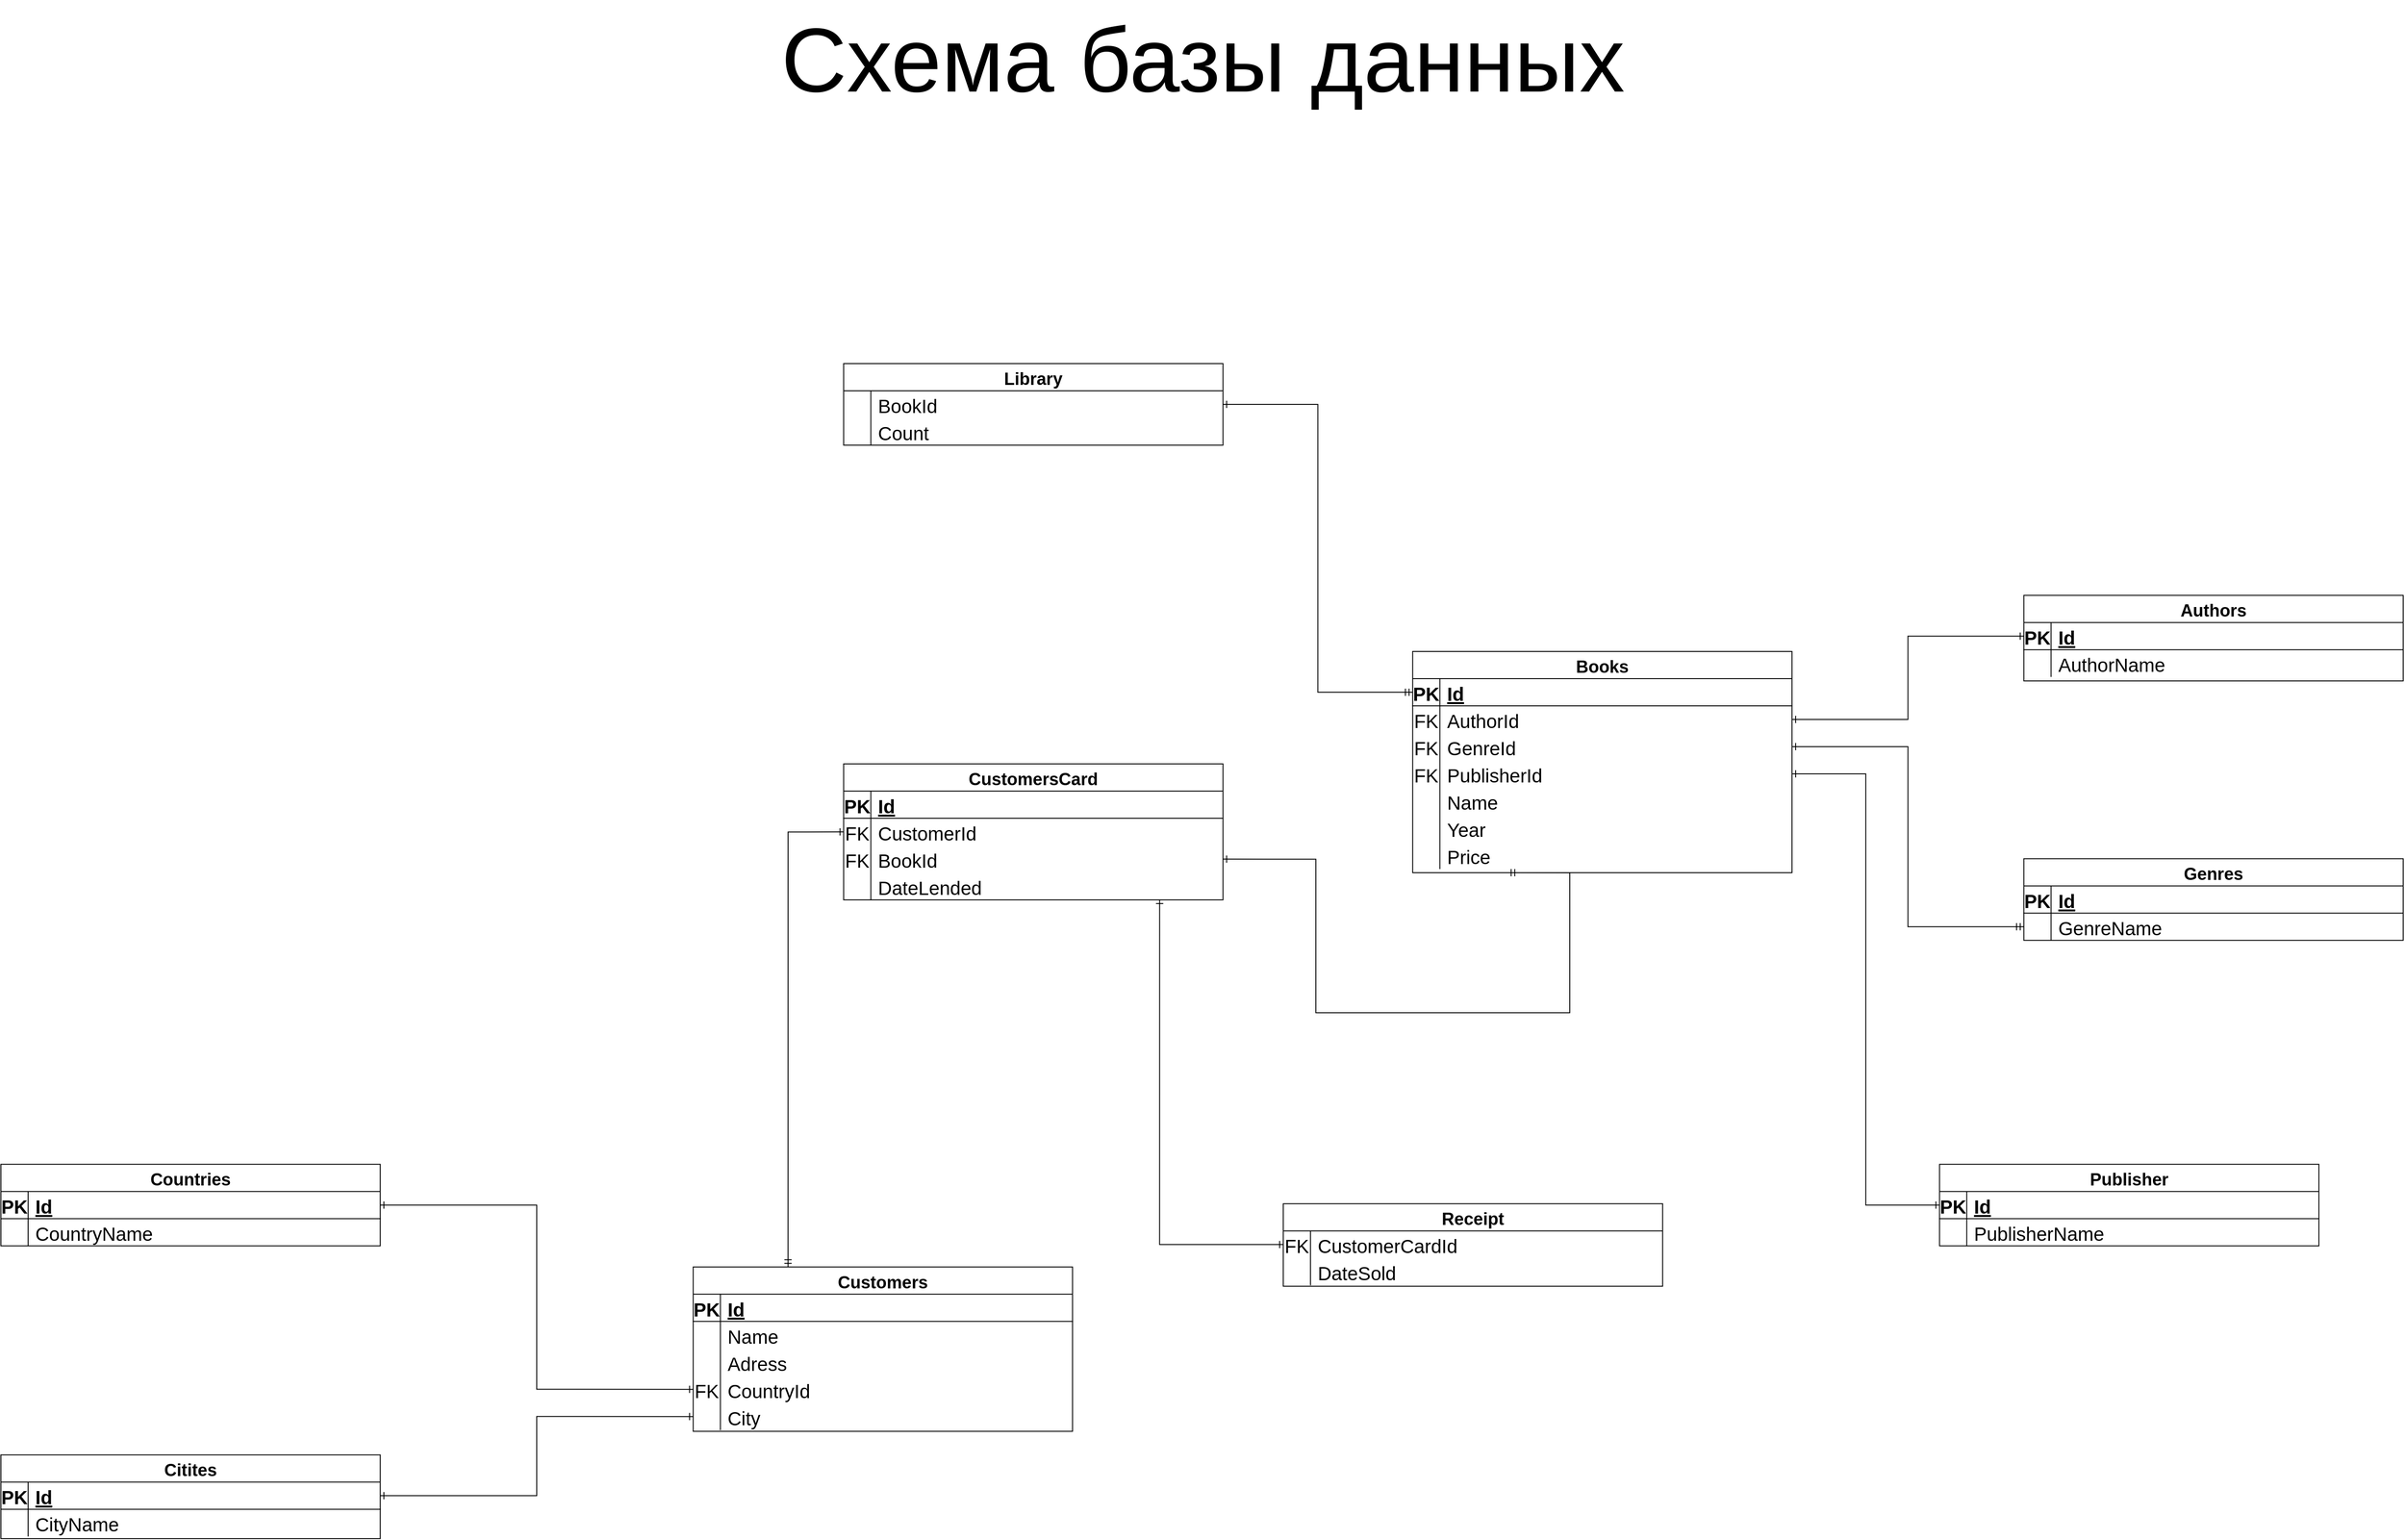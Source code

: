 <mxfile version="20.2.3" type="device"><diagram id="R2lEEEUBdFMjLlhIrx00" name="Page-1"><mxGraphModel dx="4208" dy="2664" grid="1" gridSize="10" guides="1" tooltips="1" connect="1" arrows="1" fold="1" page="1" pageScale="1" pageWidth="3300" pageHeight="2339" math="0" shadow="0" extFonts="Permanent Marker^https://fonts.googleapis.com/css?family=Permanent+Marker"><root><mxCell id="0"/><mxCell id="1" parent="0"/><mxCell id="C-vyLk0tnHw3VtMMgP7b-23" value="Customers" style="shape=table;startSize=30;container=1;collapsible=1;childLayout=tableLayout;fixedRows=1;rowLines=0;fontStyle=1;align=center;resizeLast=1;fontSize=19;" parent="1" vertex="1"><mxGeometry x="1088.38" y="1517.34" width="418.31" height="181.27" as="geometry"/></mxCell><mxCell id="C-vyLk0tnHw3VtMMgP7b-24" value="" style="shape=partialRectangle;collapsible=0;dropTarget=0;pointerEvents=0;fillColor=none;points=[[0,0.5],[1,0.5]];portConstraint=eastwest;top=0;left=0;right=0;bottom=1;" parent="C-vyLk0tnHw3VtMMgP7b-23" vertex="1"><mxGeometry y="30" width="418.31" height="30" as="geometry"/></mxCell><mxCell id="C-vyLk0tnHw3VtMMgP7b-25" value="PK" style="shape=partialRectangle;overflow=hidden;connectable=0;fillColor=none;top=0;left=0;bottom=0;right=0;fontStyle=1;fontSize=21;" parent="C-vyLk0tnHw3VtMMgP7b-24" vertex="1"><mxGeometry width="30" height="30" as="geometry"><mxRectangle width="30" height="30" as="alternateBounds"/></mxGeometry></mxCell><mxCell id="C-vyLk0tnHw3VtMMgP7b-26" value="Id" style="shape=partialRectangle;overflow=hidden;connectable=0;fillColor=none;top=0;left=0;bottom=0;right=0;align=left;spacingLeft=6;fontStyle=5;fontSize=21;" parent="C-vyLk0tnHw3VtMMgP7b-24" vertex="1"><mxGeometry x="30" width="388.31" height="30" as="geometry"><mxRectangle width="388.31" height="30" as="alternateBounds"/></mxGeometry></mxCell><mxCell id="C-vyLk0tnHw3VtMMgP7b-27" value="" style="shape=partialRectangle;collapsible=0;dropTarget=0;pointerEvents=0;fillColor=none;points=[[0,0.5],[1,0.5]];portConstraint=eastwest;top=0;left=0;right=0;bottom=0;" parent="C-vyLk0tnHw3VtMMgP7b-23" vertex="1"><mxGeometry y="60" width="418.31" height="30" as="geometry"/></mxCell><mxCell id="C-vyLk0tnHw3VtMMgP7b-28" value="" style="shape=partialRectangle;overflow=hidden;connectable=0;fillColor=none;top=0;left=0;bottom=0;right=0;fontSize=21;" parent="C-vyLk0tnHw3VtMMgP7b-27" vertex="1"><mxGeometry width="30" height="30" as="geometry"><mxRectangle width="30" height="30" as="alternateBounds"/></mxGeometry></mxCell><mxCell id="C-vyLk0tnHw3VtMMgP7b-29" value="Name" style="shape=partialRectangle;overflow=hidden;connectable=0;fillColor=none;top=0;left=0;bottom=0;right=0;align=left;spacingLeft=6;fontSize=21;" parent="C-vyLk0tnHw3VtMMgP7b-27" vertex="1"><mxGeometry x="30" width="388.31" height="30" as="geometry"><mxRectangle width="388.31" height="30" as="alternateBounds"/></mxGeometry></mxCell><mxCell id="WGLbZqmOazGr8RzQepzp-1" value="" style="shape=partialRectangle;collapsible=0;dropTarget=0;pointerEvents=0;fillColor=none;points=[[0,0.5],[1,0.5]];portConstraint=eastwest;top=0;left=0;right=0;bottom=0;" parent="C-vyLk0tnHw3VtMMgP7b-23" vertex="1"><mxGeometry y="90" width="418.31" height="30" as="geometry"/></mxCell><mxCell id="WGLbZqmOazGr8RzQepzp-2" value="" style="shape=partialRectangle;overflow=hidden;connectable=0;fillColor=none;top=0;left=0;bottom=0;right=0;fontSize=21;" parent="WGLbZqmOazGr8RzQepzp-1" vertex="1"><mxGeometry width="30" height="30" as="geometry"><mxRectangle width="30" height="30" as="alternateBounds"/></mxGeometry></mxCell><mxCell id="WGLbZqmOazGr8RzQepzp-3" value="Adress" style="shape=partialRectangle;overflow=hidden;connectable=0;fillColor=none;top=0;left=0;bottom=0;right=0;align=left;spacingLeft=6;fontSize=21;" parent="WGLbZqmOazGr8RzQepzp-1" vertex="1"><mxGeometry x="30" width="388.31" height="30" as="geometry"><mxRectangle width="388.31" height="30" as="alternateBounds"/></mxGeometry></mxCell><mxCell id="WGLbZqmOazGr8RzQepzp-4" value="" style="shape=partialRectangle;collapsible=0;dropTarget=0;pointerEvents=0;fillColor=none;points=[[0,0.5],[1,0.5]];portConstraint=eastwest;top=0;left=0;right=0;bottom=0;" parent="C-vyLk0tnHw3VtMMgP7b-23" vertex="1"><mxGeometry y="120" width="418.31" height="30" as="geometry"/></mxCell><mxCell id="WGLbZqmOazGr8RzQepzp-5" value="FK" style="shape=partialRectangle;overflow=hidden;connectable=0;fillColor=none;top=0;left=0;bottom=0;right=0;fontSize=21;" parent="WGLbZqmOazGr8RzQepzp-4" vertex="1"><mxGeometry width="30" height="30" as="geometry"><mxRectangle width="30" height="30" as="alternateBounds"/></mxGeometry></mxCell><mxCell id="WGLbZqmOazGr8RzQepzp-6" value="CountryId" style="shape=partialRectangle;overflow=hidden;connectable=0;fillColor=none;top=0;left=0;bottom=0;right=0;align=left;spacingLeft=6;fontSize=21;" parent="WGLbZqmOazGr8RzQepzp-4" vertex="1"><mxGeometry x="30" width="388.31" height="30" as="geometry"><mxRectangle width="388.31" height="30" as="alternateBounds"/></mxGeometry></mxCell><mxCell id="WGLbZqmOazGr8RzQepzp-33" value="" style="shape=partialRectangle;collapsible=0;dropTarget=0;pointerEvents=0;fillColor=none;points=[[0,0.5],[1,0.5]];portConstraint=eastwest;top=0;left=0;right=0;bottom=0;" parent="C-vyLk0tnHw3VtMMgP7b-23" vertex="1"><mxGeometry y="150" width="418.31" height="30" as="geometry"/></mxCell><mxCell id="WGLbZqmOazGr8RzQepzp-34" value="" style="shape=partialRectangle;overflow=hidden;connectable=0;fillColor=none;top=0;left=0;bottom=0;right=0;fontSize=21;" parent="WGLbZqmOazGr8RzQepzp-33" vertex="1"><mxGeometry width="30" height="30" as="geometry"><mxRectangle width="30" height="30" as="alternateBounds"/></mxGeometry></mxCell><mxCell id="WGLbZqmOazGr8RzQepzp-35" value="City" style="shape=partialRectangle;overflow=hidden;connectable=0;fillColor=none;top=0;left=0;bottom=0;right=0;align=left;spacingLeft=6;fontSize=21;" parent="WGLbZqmOazGr8RzQepzp-33" vertex="1"><mxGeometry x="30" width="388.31" height="30" as="geometry"><mxRectangle width="388.31" height="30" as="alternateBounds"/></mxGeometry></mxCell><mxCell id="WGLbZqmOazGr8RzQepzp-7" value="Countries" style="shape=table;startSize=30;container=1;collapsible=1;childLayout=tableLayout;fixedRows=1;rowLines=0;fontStyle=1;align=center;resizeLast=1;fontSize=19;" parent="1" vertex="1"><mxGeometry x="325" y="1404.1" width="418.31" height="90" as="geometry"/></mxCell><mxCell id="WGLbZqmOazGr8RzQepzp-8" value="" style="shape=partialRectangle;collapsible=0;dropTarget=0;pointerEvents=0;fillColor=none;points=[[0,0.5],[1,0.5]];portConstraint=eastwest;top=0;left=0;right=0;bottom=1;" parent="WGLbZqmOazGr8RzQepzp-7" vertex="1"><mxGeometry y="30" width="418.31" height="30" as="geometry"/></mxCell><mxCell id="WGLbZqmOazGr8RzQepzp-9" value="PK" style="shape=partialRectangle;overflow=hidden;connectable=0;fillColor=none;top=0;left=0;bottom=0;right=0;fontStyle=1;fontSize=21;" parent="WGLbZqmOazGr8RzQepzp-8" vertex="1"><mxGeometry width="30" height="30" as="geometry"><mxRectangle width="30" height="30" as="alternateBounds"/></mxGeometry></mxCell><mxCell id="WGLbZqmOazGr8RzQepzp-10" value="Id" style="shape=partialRectangle;overflow=hidden;connectable=0;fillColor=none;top=0;left=0;bottom=0;right=0;align=left;spacingLeft=6;fontStyle=5;fontSize=21;" parent="WGLbZqmOazGr8RzQepzp-8" vertex="1"><mxGeometry x="30" width="388.31" height="30" as="geometry"><mxRectangle width="388.31" height="30" as="alternateBounds"/></mxGeometry></mxCell><mxCell id="WGLbZqmOazGr8RzQepzp-11" value="" style="shape=partialRectangle;collapsible=0;dropTarget=0;pointerEvents=0;fillColor=none;points=[[0,0.5],[1,0.5]];portConstraint=eastwest;top=0;left=0;right=0;bottom=0;" parent="WGLbZqmOazGr8RzQepzp-7" vertex="1"><mxGeometry y="60" width="418.31" height="30" as="geometry"/></mxCell><mxCell id="WGLbZqmOazGr8RzQepzp-12" value="" style="shape=partialRectangle;overflow=hidden;connectable=0;fillColor=none;top=0;left=0;bottom=0;right=0;fontSize=21;" parent="WGLbZqmOazGr8RzQepzp-11" vertex="1"><mxGeometry width="30" height="30" as="geometry"><mxRectangle width="30" height="30" as="alternateBounds"/></mxGeometry></mxCell><mxCell id="WGLbZqmOazGr8RzQepzp-13" value="CountryName" style="shape=partialRectangle;overflow=hidden;connectable=0;fillColor=none;top=0;left=0;bottom=0;right=0;align=left;spacingLeft=6;fontSize=21;" parent="WGLbZqmOazGr8RzQepzp-11" vertex="1"><mxGeometry x="30" width="388.31" height="30" as="geometry"><mxRectangle width="388.31" height="30" as="alternateBounds"/></mxGeometry></mxCell><mxCell id="WGLbZqmOazGr8RzQepzp-20" value="Citites" style="shape=table;startSize=30;container=1;collapsible=1;childLayout=tableLayout;fixedRows=1;rowLines=0;fontStyle=1;align=center;resizeLast=1;fontSize=19;" parent="1" vertex="1"><mxGeometry x="325" y="1724.61" width="418.31" height="92.39" as="geometry"/></mxCell><mxCell id="WGLbZqmOazGr8RzQepzp-21" value="" style="shape=partialRectangle;collapsible=0;dropTarget=0;pointerEvents=0;fillColor=none;points=[[0,0.5],[1,0.5]];portConstraint=eastwest;top=0;left=0;right=0;bottom=1;" parent="WGLbZqmOazGr8RzQepzp-20" vertex="1"><mxGeometry y="30" width="418.31" height="30" as="geometry"/></mxCell><mxCell id="WGLbZqmOazGr8RzQepzp-22" value="PK" style="shape=partialRectangle;overflow=hidden;connectable=0;fillColor=none;top=0;left=0;bottom=0;right=0;fontStyle=1;fontSize=21;" parent="WGLbZqmOazGr8RzQepzp-21" vertex="1"><mxGeometry width="30" height="30" as="geometry"><mxRectangle width="30" height="30" as="alternateBounds"/></mxGeometry></mxCell><mxCell id="WGLbZqmOazGr8RzQepzp-23" value="Id" style="shape=partialRectangle;overflow=hidden;connectable=0;fillColor=none;top=0;left=0;bottom=0;right=0;align=left;spacingLeft=6;fontStyle=5;fontSize=21;" parent="WGLbZqmOazGr8RzQepzp-21" vertex="1"><mxGeometry x="30" width="388.31" height="30" as="geometry"><mxRectangle width="388.31" height="30" as="alternateBounds"/></mxGeometry></mxCell><mxCell id="WGLbZqmOazGr8RzQepzp-24" value="" style="shape=partialRectangle;collapsible=0;dropTarget=0;pointerEvents=0;fillColor=none;points=[[0,0.5],[1,0.5]];portConstraint=eastwest;top=0;left=0;right=0;bottom=0;" parent="WGLbZqmOazGr8RzQepzp-20" vertex="1"><mxGeometry y="60" width="418.31" height="30" as="geometry"/></mxCell><mxCell id="WGLbZqmOazGr8RzQepzp-25" value="" style="shape=partialRectangle;overflow=hidden;connectable=0;fillColor=none;top=0;left=0;bottom=0;right=0;fontSize=21;" parent="WGLbZqmOazGr8RzQepzp-24" vertex="1"><mxGeometry width="30" height="30" as="geometry"><mxRectangle width="30" height="30" as="alternateBounds"/></mxGeometry></mxCell><mxCell id="WGLbZqmOazGr8RzQepzp-26" value="CityName" style="shape=partialRectangle;overflow=hidden;connectable=0;fillColor=none;top=0;left=0;bottom=0;right=0;align=left;spacingLeft=6;fontSize=21;" parent="WGLbZqmOazGr8RzQepzp-24" vertex="1"><mxGeometry x="30" width="388.31" height="30" as="geometry"><mxRectangle width="388.31" height="30" as="alternateBounds"/></mxGeometry></mxCell><mxCell id="WGLbZqmOazGr8RzQepzp-36" value="Books" style="shape=table;startSize=30;container=1;collapsible=1;childLayout=tableLayout;fixedRows=1;rowLines=0;fontStyle=1;align=center;resizeLast=1;fontSize=19;" parent="1" vertex="1"><mxGeometry x="1881.76" y="838.47" width="418.31" height="244.08" as="geometry"/></mxCell><mxCell id="WGLbZqmOazGr8RzQepzp-37" value="" style="shape=partialRectangle;collapsible=0;dropTarget=0;pointerEvents=0;fillColor=none;points=[[0,0.5],[1,0.5]];portConstraint=eastwest;top=0;left=0;right=0;bottom=1;" parent="WGLbZqmOazGr8RzQepzp-36" vertex="1"><mxGeometry y="30" width="418.31" height="30" as="geometry"/></mxCell><mxCell id="WGLbZqmOazGr8RzQepzp-38" value="PK" style="shape=partialRectangle;overflow=hidden;connectable=0;fillColor=none;top=0;left=0;bottom=0;right=0;fontStyle=1;fontSize=21;" parent="WGLbZqmOazGr8RzQepzp-37" vertex="1"><mxGeometry width="30" height="30" as="geometry"><mxRectangle width="30" height="30" as="alternateBounds"/></mxGeometry></mxCell><mxCell id="WGLbZqmOazGr8RzQepzp-39" value="Id" style="shape=partialRectangle;overflow=hidden;connectable=0;fillColor=none;top=0;left=0;bottom=0;right=0;align=left;spacingLeft=6;fontStyle=5;fontSize=21;" parent="WGLbZqmOazGr8RzQepzp-37" vertex="1"><mxGeometry x="30" width="388.31" height="30" as="geometry"><mxRectangle width="388.31" height="30" as="alternateBounds"/></mxGeometry></mxCell><mxCell id="WGLbZqmOazGr8RzQepzp-40" value="" style="shape=partialRectangle;collapsible=0;dropTarget=0;pointerEvents=0;fillColor=none;points=[[0,0.5],[1,0.5]];portConstraint=eastwest;top=0;left=0;right=0;bottom=0;" parent="WGLbZqmOazGr8RzQepzp-36" vertex="1"><mxGeometry y="60" width="418.31" height="30" as="geometry"/></mxCell><mxCell id="WGLbZqmOazGr8RzQepzp-41" value="FK" style="shape=partialRectangle;overflow=hidden;connectable=0;fillColor=none;top=0;left=0;bottom=0;right=0;fontSize=21;" parent="WGLbZqmOazGr8RzQepzp-40" vertex="1"><mxGeometry width="30" height="30" as="geometry"><mxRectangle width="30" height="30" as="alternateBounds"/></mxGeometry></mxCell><mxCell id="WGLbZqmOazGr8RzQepzp-42" value="AuthorId" style="shape=partialRectangle;overflow=hidden;connectable=0;fillColor=none;top=0;left=0;bottom=0;right=0;align=left;spacingLeft=6;fontSize=21;" parent="WGLbZqmOazGr8RzQepzp-40" vertex="1"><mxGeometry x="30" width="388.31" height="30" as="geometry"><mxRectangle width="388.31" height="30" as="alternateBounds"/></mxGeometry></mxCell><mxCell id="WGLbZqmOazGr8RzQepzp-103" value="" style="shape=partialRectangle;collapsible=0;dropTarget=0;pointerEvents=0;fillColor=none;points=[[0,0.5],[1,0.5]];portConstraint=eastwest;top=0;left=0;right=0;bottom=0;" parent="WGLbZqmOazGr8RzQepzp-36" vertex="1"><mxGeometry y="90" width="418.31" height="30" as="geometry"/></mxCell><mxCell id="WGLbZqmOazGr8RzQepzp-104" value="FK" style="shape=partialRectangle;overflow=hidden;connectable=0;fillColor=none;top=0;left=0;bottom=0;right=0;fontSize=21;" parent="WGLbZqmOazGr8RzQepzp-103" vertex="1"><mxGeometry width="30" height="30" as="geometry"><mxRectangle width="30" height="30" as="alternateBounds"/></mxGeometry></mxCell><mxCell id="WGLbZqmOazGr8RzQepzp-105" value="GenreId" style="shape=partialRectangle;overflow=hidden;connectable=0;fillColor=none;top=0;left=0;bottom=0;right=0;align=left;spacingLeft=6;fontSize=21;" parent="WGLbZqmOazGr8RzQepzp-103" vertex="1"><mxGeometry x="30" width="388.31" height="30" as="geometry"><mxRectangle width="388.31" height="30" as="alternateBounds"/></mxGeometry></mxCell><mxCell id="WGLbZqmOazGr8RzQepzp-59" value="" style="shape=partialRectangle;collapsible=0;dropTarget=0;pointerEvents=0;fillColor=none;points=[[0,0.5],[1,0.5]];portConstraint=eastwest;top=0;left=0;right=0;bottom=0;" parent="WGLbZqmOazGr8RzQepzp-36" vertex="1"><mxGeometry y="120" width="418.31" height="30" as="geometry"/></mxCell><mxCell id="WGLbZqmOazGr8RzQepzp-60" value="FK" style="shape=partialRectangle;overflow=hidden;connectable=0;fillColor=none;top=0;left=0;bottom=0;right=0;fontSize=21;" parent="WGLbZqmOazGr8RzQepzp-59" vertex="1"><mxGeometry width="30" height="30" as="geometry"><mxRectangle width="30" height="30" as="alternateBounds"/></mxGeometry></mxCell><mxCell id="WGLbZqmOazGr8RzQepzp-61" value="PublisherId" style="shape=partialRectangle;overflow=hidden;connectable=0;fillColor=none;top=0;left=0;bottom=0;right=0;align=left;spacingLeft=6;fontSize=21;" parent="WGLbZqmOazGr8RzQepzp-59" vertex="1"><mxGeometry x="30" width="388.31" height="30" as="geometry"><mxRectangle width="388.31" height="30" as="alternateBounds"/></mxGeometry></mxCell><mxCell id="WGLbZqmOazGr8RzQepzp-62" value="" style="shape=partialRectangle;collapsible=0;dropTarget=0;pointerEvents=0;fillColor=none;points=[[0,0.5],[1,0.5]];portConstraint=eastwest;top=0;left=0;right=0;bottom=0;" parent="WGLbZqmOazGr8RzQepzp-36" vertex="1"><mxGeometry y="150" width="418.31" height="30" as="geometry"/></mxCell><mxCell id="WGLbZqmOazGr8RzQepzp-63" value="" style="shape=partialRectangle;overflow=hidden;connectable=0;fillColor=none;top=0;left=0;bottom=0;right=0;fontSize=21;" parent="WGLbZqmOazGr8RzQepzp-62" vertex="1"><mxGeometry width="30" height="30" as="geometry"><mxRectangle width="30" height="30" as="alternateBounds"/></mxGeometry></mxCell><mxCell id="WGLbZqmOazGr8RzQepzp-64" value="Name" style="shape=partialRectangle;overflow=hidden;connectable=0;fillColor=none;top=0;left=0;bottom=0;right=0;align=left;spacingLeft=6;fontSize=21;" parent="WGLbZqmOazGr8RzQepzp-62" vertex="1"><mxGeometry x="30" width="388.31" height="30" as="geometry"><mxRectangle width="388.31" height="30" as="alternateBounds"/></mxGeometry></mxCell><mxCell id="WGLbZqmOazGr8RzQepzp-113" value="" style="shape=partialRectangle;collapsible=0;dropTarget=0;pointerEvents=0;fillColor=none;points=[[0,0.5],[1,0.5]];portConstraint=eastwest;top=0;left=0;right=0;bottom=0;" parent="WGLbZqmOazGr8RzQepzp-36" vertex="1"><mxGeometry y="180" width="418.31" height="30" as="geometry"/></mxCell><mxCell id="WGLbZqmOazGr8RzQepzp-114" value="" style="shape=partialRectangle;overflow=hidden;connectable=0;fillColor=none;top=0;left=0;bottom=0;right=0;fontSize=21;" parent="WGLbZqmOazGr8RzQepzp-113" vertex="1"><mxGeometry width="30" height="30" as="geometry"><mxRectangle width="30" height="30" as="alternateBounds"/></mxGeometry></mxCell><mxCell id="WGLbZqmOazGr8RzQepzp-115" value="Year" style="shape=partialRectangle;overflow=hidden;connectable=0;fillColor=none;top=0;left=0;bottom=0;right=0;align=left;spacingLeft=6;fontSize=21;" parent="WGLbZqmOazGr8RzQepzp-113" vertex="1"><mxGeometry x="30" width="388.31" height="30" as="geometry"><mxRectangle width="388.31" height="30" as="alternateBounds"/></mxGeometry></mxCell><mxCell id="WGLbZqmOazGr8RzQepzp-65" value="" style="shape=partialRectangle;collapsible=0;dropTarget=0;pointerEvents=0;fillColor=none;points=[[0,0.5],[1,0.5]];portConstraint=eastwest;top=0;left=0;right=0;bottom=0;" parent="WGLbZqmOazGr8RzQepzp-36" vertex="1"><mxGeometry y="210" width="418.31" height="30" as="geometry"/></mxCell><mxCell id="WGLbZqmOazGr8RzQepzp-66" value="" style="shape=partialRectangle;overflow=hidden;connectable=0;fillColor=none;top=0;left=0;bottom=0;right=0;fontSize=21;" parent="WGLbZqmOazGr8RzQepzp-65" vertex="1"><mxGeometry width="30" height="30" as="geometry"><mxRectangle width="30" height="30" as="alternateBounds"/></mxGeometry></mxCell><mxCell id="WGLbZqmOazGr8RzQepzp-67" value="Price" style="shape=partialRectangle;overflow=hidden;connectable=0;fillColor=none;top=0;left=0;bottom=0;right=0;align=left;spacingLeft=6;fontSize=21;" parent="WGLbZqmOazGr8RzQepzp-65" vertex="1"><mxGeometry x="30" width="388.31" height="30" as="geometry"><mxRectangle width="388.31" height="30" as="alternateBounds"/></mxGeometry></mxCell><mxCell id="WGLbZqmOazGr8RzQepzp-43" value="Genres" style="shape=table;startSize=30;container=1;collapsible=1;childLayout=tableLayout;fixedRows=1;rowLines=0;fontStyle=1;align=center;resizeLast=1;fontSize=19;" parent="1" vertex="1"><mxGeometry x="2555.7" y="1067.13" width="418.31" height="90" as="geometry"/></mxCell><mxCell id="WGLbZqmOazGr8RzQepzp-44" value="" style="shape=partialRectangle;collapsible=0;dropTarget=0;pointerEvents=0;fillColor=none;points=[[0,0.5],[1,0.5]];portConstraint=eastwest;top=0;left=0;right=0;bottom=1;" parent="WGLbZqmOazGr8RzQepzp-43" vertex="1"><mxGeometry y="30" width="418.31" height="30" as="geometry"/></mxCell><mxCell id="WGLbZqmOazGr8RzQepzp-45" value="PK" style="shape=partialRectangle;overflow=hidden;connectable=0;fillColor=none;top=0;left=0;bottom=0;right=0;fontStyle=1;fontSize=21;" parent="WGLbZqmOazGr8RzQepzp-44" vertex="1"><mxGeometry width="30" height="30" as="geometry"><mxRectangle width="30" height="30" as="alternateBounds"/></mxGeometry></mxCell><mxCell id="WGLbZqmOazGr8RzQepzp-46" value="Id" style="shape=partialRectangle;overflow=hidden;connectable=0;fillColor=none;top=0;left=0;bottom=0;right=0;align=left;spacingLeft=6;fontStyle=5;fontSize=21;" parent="WGLbZqmOazGr8RzQepzp-44" vertex="1"><mxGeometry x="30" width="388.31" height="30" as="geometry"><mxRectangle width="388.31" height="30" as="alternateBounds"/></mxGeometry></mxCell><mxCell id="WGLbZqmOazGr8RzQepzp-47" value="" style="shape=partialRectangle;collapsible=0;dropTarget=0;pointerEvents=0;fillColor=none;points=[[0,0.5],[1,0.5]];portConstraint=eastwest;top=0;left=0;right=0;bottom=0;" parent="WGLbZqmOazGr8RzQepzp-43" vertex="1"><mxGeometry y="60" width="418.31" height="30" as="geometry"/></mxCell><mxCell id="WGLbZqmOazGr8RzQepzp-48" value="" style="shape=partialRectangle;overflow=hidden;connectable=0;fillColor=none;top=0;left=0;bottom=0;right=0;fontSize=21;" parent="WGLbZqmOazGr8RzQepzp-47" vertex="1"><mxGeometry width="30" height="30" as="geometry"><mxRectangle width="30" height="30" as="alternateBounds"/></mxGeometry></mxCell><mxCell id="WGLbZqmOazGr8RzQepzp-49" value="GenreName" style="shape=partialRectangle;overflow=hidden;connectable=0;fillColor=none;top=0;left=0;bottom=0;right=0;align=left;spacingLeft=6;fontSize=21;" parent="WGLbZqmOazGr8RzQepzp-47" vertex="1"><mxGeometry x="30" width="388.31" height="30" as="geometry"><mxRectangle width="388.31" height="30" as="alternateBounds"/></mxGeometry></mxCell><mxCell id="WGLbZqmOazGr8RzQepzp-50" value="Authors" style="shape=table;startSize=30;container=1;collapsible=1;childLayout=tableLayout;fixedRows=1;rowLines=0;fontStyle=1;align=center;resizeLast=1;fontSize=19;" parent="1" vertex="1"><mxGeometry x="2555.7" y="776.63" width="418.31" height="94.37" as="geometry"/></mxCell><mxCell id="WGLbZqmOazGr8RzQepzp-51" value="" style="shape=partialRectangle;collapsible=0;dropTarget=0;pointerEvents=0;fillColor=none;points=[[0,0.5],[1,0.5]];portConstraint=eastwest;top=0;left=0;right=0;bottom=1;" parent="WGLbZqmOazGr8RzQepzp-50" vertex="1"><mxGeometry y="30" width="418.31" height="30" as="geometry"/></mxCell><mxCell id="WGLbZqmOazGr8RzQepzp-52" value="PK" style="shape=partialRectangle;overflow=hidden;connectable=0;fillColor=none;top=0;left=0;bottom=0;right=0;fontStyle=1;fontSize=21;" parent="WGLbZqmOazGr8RzQepzp-51" vertex="1"><mxGeometry width="30" height="30" as="geometry"><mxRectangle width="30" height="30" as="alternateBounds"/></mxGeometry></mxCell><mxCell id="WGLbZqmOazGr8RzQepzp-53" value="Id" style="shape=partialRectangle;overflow=hidden;connectable=0;fillColor=none;top=0;left=0;bottom=0;right=0;align=left;spacingLeft=6;fontStyle=5;fontSize=21;" parent="WGLbZqmOazGr8RzQepzp-51" vertex="1"><mxGeometry x="30" width="388.31" height="30" as="geometry"><mxRectangle width="388.31" height="30" as="alternateBounds"/></mxGeometry></mxCell><mxCell id="WGLbZqmOazGr8RzQepzp-54" value="" style="shape=partialRectangle;collapsible=0;dropTarget=0;pointerEvents=0;fillColor=none;points=[[0,0.5],[1,0.5]];portConstraint=eastwest;top=0;left=0;right=0;bottom=0;" parent="WGLbZqmOazGr8RzQepzp-50" vertex="1"><mxGeometry y="60" width="418.31" height="30" as="geometry"/></mxCell><mxCell id="WGLbZqmOazGr8RzQepzp-55" value="" style="shape=partialRectangle;overflow=hidden;connectable=0;fillColor=none;top=0;left=0;bottom=0;right=0;fontSize=21;" parent="WGLbZqmOazGr8RzQepzp-54" vertex="1"><mxGeometry width="30" height="30" as="geometry"><mxRectangle width="30" height="30" as="alternateBounds"/></mxGeometry></mxCell><mxCell id="WGLbZqmOazGr8RzQepzp-56" value="AuthorName" style="shape=partialRectangle;overflow=hidden;connectable=0;fillColor=none;top=0;left=0;bottom=0;right=0;align=left;spacingLeft=6;fontSize=21;" parent="WGLbZqmOazGr8RzQepzp-54" vertex="1"><mxGeometry x="30" width="388.31" height="30" as="geometry"><mxRectangle width="388.31" height="30" as="alternateBounds"/></mxGeometry></mxCell><mxCell id="WGLbZqmOazGr8RzQepzp-68" value="Library" style="shape=table;startSize=30;container=1;collapsible=1;childLayout=tableLayout;fixedRows=1;rowLines=0;fontStyle=1;align=center;resizeLast=1;fontSize=19;" parent="1" vertex="1"><mxGeometry x="1254.29" y="521" width="418.31" height="90" as="geometry"/></mxCell><mxCell id="WGLbZqmOazGr8RzQepzp-72" value="" style="shape=partialRectangle;collapsible=0;dropTarget=0;pointerEvents=0;fillColor=none;points=[[0,0.5],[1,0.5]];portConstraint=eastwest;top=0;left=0;right=0;bottom=0;" parent="WGLbZqmOazGr8RzQepzp-68" vertex="1"><mxGeometry y="30" width="418.31" height="30" as="geometry"/></mxCell><mxCell id="WGLbZqmOazGr8RzQepzp-73" value="" style="shape=partialRectangle;overflow=hidden;connectable=0;fillColor=none;top=0;left=0;bottom=0;right=0;fontSize=21;" parent="WGLbZqmOazGr8RzQepzp-72" vertex="1"><mxGeometry width="30" height="30" as="geometry"><mxRectangle width="30" height="30" as="alternateBounds"/></mxGeometry></mxCell><mxCell id="WGLbZqmOazGr8RzQepzp-74" value="BookId" style="shape=partialRectangle;overflow=hidden;connectable=0;fillColor=none;top=0;left=0;bottom=0;right=0;align=left;spacingLeft=6;fontSize=21;" parent="WGLbZqmOazGr8RzQepzp-72" vertex="1"><mxGeometry x="30" width="388.31" height="30" as="geometry"><mxRectangle width="388.31" height="30" as="alternateBounds"/></mxGeometry></mxCell><mxCell id="WGLbZqmOazGr8RzQepzp-75" value="" style="shape=partialRectangle;collapsible=0;dropTarget=0;pointerEvents=0;fillColor=none;points=[[0,0.5],[1,0.5]];portConstraint=eastwest;top=0;left=0;right=0;bottom=0;" parent="WGLbZqmOazGr8RzQepzp-68" vertex="1"><mxGeometry y="60" width="418.31" height="30" as="geometry"/></mxCell><mxCell id="WGLbZqmOazGr8RzQepzp-76" value="" style="shape=partialRectangle;overflow=hidden;connectable=0;fillColor=none;top=0;left=0;bottom=0;right=0;fontSize=21;" parent="WGLbZqmOazGr8RzQepzp-75" vertex="1"><mxGeometry width="30" height="30" as="geometry"><mxRectangle width="30" height="30" as="alternateBounds"/></mxGeometry></mxCell><mxCell id="WGLbZqmOazGr8RzQepzp-77" value="Count" style="shape=partialRectangle;overflow=hidden;connectable=0;fillColor=none;top=0;left=0;bottom=0;right=0;align=left;spacingLeft=6;fontSize=21;" parent="WGLbZqmOazGr8RzQepzp-75" vertex="1"><mxGeometry x="30" width="388.31" height="30" as="geometry"><mxRectangle width="388.31" height="30" as="alternateBounds"/></mxGeometry></mxCell><mxCell id="WGLbZqmOazGr8RzQepzp-78" value="CustomersCard" style="shape=table;startSize=30;container=1;collapsible=1;childLayout=tableLayout;fixedRows=1;rowLines=0;fontStyle=1;align=center;resizeLast=1;fontSize=19;" parent="1" vertex="1"><mxGeometry x="1254.29" y="962.55" width="418.31" height="150" as="geometry"/></mxCell><mxCell id="WGLbZqmOazGr8RzQepzp-79" value="" style="shape=partialRectangle;collapsible=0;dropTarget=0;pointerEvents=0;fillColor=none;points=[[0,0.5],[1,0.5]];portConstraint=eastwest;top=0;left=0;right=0;bottom=1;" parent="WGLbZqmOazGr8RzQepzp-78" vertex="1"><mxGeometry y="30" width="418.31" height="30" as="geometry"/></mxCell><mxCell id="WGLbZqmOazGr8RzQepzp-80" value="PK" style="shape=partialRectangle;overflow=hidden;connectable=0;fillColor=none;top=0;left=0;bottom=0;right=0;fontStyle=1;fontSize=21;" parent="WGLbZqmOazGr8RzQepzp-79" vertex="1"><mxGeometry width="30" height="30" as="geometry"><mxRectangle width="30" height="30" as="alternateBounds"/></mxGeometry></mxCell><mxCell id="WGLbZqmOazGr8RzQepzp-81" value="Id" style="shape=partialRectangle;overflow=hidden;connectable=0;fillColor=none;top=0;left=0;bottom=0;right=0;align=left;spacingLeft=6;fontStyle=5;fontSize=21;" parent="WGLbZqmOazGr8RzQepzp-79" vertex="1"><mxGeometry x="30" width="388.31" height="30" as="geometry"><mxRectangle width="388.31" height="30" as="alternateBounds"/></mxGeometry></mxCell><mxCell id="WGLbZqmOazGr8RzQepzp-82" value="" style="shape=partialRectangle;collapsible=0;dropTarget=0;pointerEvents=0;fillColor=none;points=[[0,0.5],[1,0.5]];portConstraint=eastwest;top=0;left=0;right=0;bottom=0;" parent="WGLbZqmOazGr8RzQepzp-78" vertex="1"><mxGeometry y="60" width="418.31" height="30" as="geometry"/></mxCell><mxCell id="WGLbZqmOazGr8RzQepzp-83" value="FK" style="shape=partialRectangle;overflow=hidden;connectable=0;fillColor=none;top=0;left=0;bottom=0;right=0;fontSize=21;" parent="WGLbZqmOazGr8RzQepzp-82" vertex="1"><mxGeometry width="30" height="30" as="geometry"><mxRectangle width="30" height="30" as="alternateBounds"/></mxGeometry></mxCell><mxCell id="WGLbZqmOazGr8RzQepzp-84" value="CustomerId" style="shape=partialRectangle;overflow=hidden;connectable=0;fillColor=none;top=0;left=0;bottom=0;right=0;align=left;spacingLeft=6;fontSize=21;" parent="WGLbZqmOazGr8RzQepzp-82" vertex="1"><mxGeometry x="30" width="388.31" height="30" as="geometry"><mxRectangle width="388.31" height="30" as="alternateBounds"/></mxGeometry></mxCell><mxCell id="WGLbZqmOazGr8RzQepzp-85" value="" style="shape=partialRectangle;collapsible=0;dropTarget=0;pointerEvents=0;fillColor=none;points=[[0,0.5],[1,0.5]];portConstraint=eastwest;top=0;left=0;right=0;bottom=0;" parent="WGLbZqmOazGr8RzQepzp-78" vertex="1"><mxGeometry y="90" width="418.31" height="30" as="geometry"/></mxCell><mxCell id="WGLbZqmOazGr8RzQepzp-86" value="FK" style="shape=partialRectangle;overflow=hidden;connectable=0;fillColor=none;top=0;left=0;bottom=0;right=0;fontSize=21;" parent="WGLbZqmOazGr8RzQepzp-85" vertex="1"><mxGeometry width="30" height="30" as="geometry"><mxRectangle width="30" height="30" as="alternateBounds"/></mxGeometry></mxCell><mxCell id="WGLbZqmOazGr8RzQepzp-87" value="BookId" style="shape=partialRectangle;overflow=hidden;connectable=0;fillColor=none;top=0;left=0;bottom=0;right=0;align=left;spacingLeft=6;fontSize=21;" parent="WGLbZqmOazGr8RzQepzp-85" vertex="1"><mxGeometry x="30" width="388.31" height="30" as="geometry"><mxRectangle width="388.31" height="30" as="alternateBounds"/></mxGeometry></mxCell><mxCell id="WGLbZqmOazGr8RzQepzp-88" value="" style="shape=partialRectangle;collapsible=0;dropTarget=0;pointerEvents=0;fillColor=none;points=[[0,0.5],[1,0.5]];portConstraint=eastwest;top=0;left=0;right=0;bottom=0;" parent="WGLbZqmOazGr8RzQepzp-78" vertex="1"><mxGeometry y="120" width="418.31" height="30" as="geometry"/></mxCell><mxCell id="WGLbZqmOazGr8RzQepzp-89" value="" style="shape=partialRectangle;overflow=hidden;connectable=0;fillColor=none;top=0;left=0;bottom=0;right=0;fontSize=21;" parent="WGLbZqmOazGr8RzQepzp-88" vertex="1"><mxGeometry width="30" height="30" as="geometry"><mxRectangle width="30" height="30" as="alternateBounds"/></mxGeometry></mxCell><mxCell id="WGLbZqmOazGr8RzQepzp-90" value="DateLended" style="shape=partialRectangle;overflow=hidden;connectable=0;fillColor=none;top=0;left=0;bottom=0;right=0;align=left;spacingLeft=6;fontSize=21;" parent="WGLbZqmOazGr8RzQepzp-88" vertex="1"><mxGeometry x="30" width="388.31" height="30" as="geometry"><mxRectangle width="388.31" height="30" as="alternateBounds"/></mxGeometry></mxCell><mxCell id="WGLbZqmOazGr8RzQepzp-91" value="Publisher" style="shape=table;startSize=30;container=1;collapsible=1;childLayout=tableLayout;fixedRows=1;rowLines=0;fontStyle=1;align=center;resizeLast=1;fontSize=19;" parent="1" vertex="1"><mxGeometry x="2462.74" y="1404.1" width="418.31" height="90" as="geometry"/></mxCell><mxCell id="WGLbZqmOazGr8RzQepzp-92" value="" style="shape=partialRectangle;collapsible=0;dropTarget=0;pointerEvents=0;fillColor=none;points=[[0,0.5],[1,0.5]];portConstraint=eastwest;top=0;left=0;right=0;bottom=1;" parent="WGLbZqmOazGr8RzQepzp-91" vertex="1"><mxGeometry y="30" width="418.31" height="30" as="geometry"/></mxCell><mxCell id="WGLbZqmOazGr8RzQepzp-93" value="PK" style="shape=partialRectangle;overflow=hidden;connectable=0;fillColor=none;top=0;left=0;bottom=0;right=0;fontStyle=1;fontSize=21;" parent="WGLbZqmOazGr8RzQepzp-92" vertex="1"><mxGeometry width="30" height="30" as="geometry"><mxRectangle width="30" height="30" as="alternateBounds"/></mxGeometry></mxCell><mxCell id="WGLbZqmOazGr8RzQepzp-94" value="Id" style="shape=partialRectangle;overflow=hidden;connectable=0;fillColor=none;top=0;left=0;bottom=0;right=0;align=left;spacingLeft=6;fontStyle=5;fontSize=21;" parent="WGLbZqmOazGr8RzQepzp-92" vertex="1"><mxGeometry x="30" width="388.31" height="30" as="geometry"><mxRectangle width="388.31" height="30" as="alternateBounds"/></mxGeometry></mxCell><mxCell id="WGLbZqmOazGr8RzQepzp-95" value="" style="shape=partialRectangle;collapsible=0;dropTarget=0;pointerEvents=0;fillColor=none;points=[[0,0.5],[1,0.5]];portConstraint=eastwest;top=0;left=0;right=0;bottom=0;" parent="WGLbZqmOazGr8RzQepzp-91" vertex="1"><mxGeometry y="60" width="418.31" height="30" as="geometry"/></mxCell><mxCell id="WGLbZqmOazGr8RzQepzp-96" value="" style="shape=partialRectangle;overflow=hidden;connectable=0;fillColor=none;top=0;left=0;bottom=0;right=0;fontSize=21;" parent="WGLbZqmOazGr8RzQepzp-95" vertex="1"><mxGeometry width="30" height="30" as="geometry"><mxRectangle width="30" height="30" as="alternateBounds"/></mxGeometry></mxCell><mxCell id="WGLbZqmOazGr8RzQepzp-97" value="PublisherName" style="shape=partialRectangle;overflow=hidden;connectable=0;fillColor=none;top=0;left=0;bottom=0;right=0;align=left;spacingLeft=6;fontSize=21;" parent="WGLbZqmOazGr8RzQepzp-95" vertex="1"><mxGeometry x="30" width="388.31" height="30" as="geometry"><mxRectangle width="388.31" height="30" as="alternateBounds"/></mxGeometry></mxCell><mxCell id="WGLbZqmOazGr8RzQepzp-116" value="Receipt" style="shape=table;startSize=30;container=1;collapsible=1;childLayout=tableLayout;fixedRows=1;rowLines=0;fontStyle=1;align=center;resizeLast=1;fontSize=19;" parent="1" vertex="1"><mxGeometry x="1739.08" y="1447.62" width="418.31" height="90.99" as="geometry"/></mxCell><mxCell id="WGLbZqmOazGr8RzQepzp-117" value="" style="shape=partialRectangle;collapsible=0;dropTarget=0;pointerEvents=0;fillColor=none;points=[[0,0.5],[1,0.5]];portConstraint=eastwest;top=0;left=0;right=0;bottom=0;" parent="WGLbZqmOazGr8RzQepzp-116" vertex="1"><mxGeometry y="30" width="418.31" height="30" as="geometry"/></mxCell><mxCell id="WGLbZqmOazGr8RzQepzp-118" value="FK" style="shape=partialRectangle;overflow=hidden;connectable=0;fillColor=none;top=0;left=0;bottom=0;right=0;fontSize=21;" parent="WGLbZqmOazGr8RzQepzp-117" vertex="1"><mxGeometry width="30" height="30" as="geometry"><mxRectangle width="30" height="30" as="alternateBounds"/></mxGeometry></mxCell><mxCell id="WGLbZqmOazGr8RzQepzp-119" value="CustomerCardId" style="shape=partialRectangle;overflow=hidden;connectable=0;fillColor=none;top=0;left=0;bottom=0;right=0;align=left;spacingLeft=6;fontSize=21;" parent="WGLbZqmOazGr8RzQepzp-117" vertex="1"><mxGeometry x="30" width="388.31" height="30" as="geometry"><mxRectangle width="388.31" height="30" as="alternateBounds"/></mxGeometry></mxCell><mxCell id="WGLbZqmOazGr8RzQepzp-123" value="" style="shape=partialRectangle;collapsible=0;dropTarget=0;pointerEvents=0;fillColor=none;points=[[0,0.5],[1,0.5]];portConstraint=eastwest;top=0;left=0;right=0;bottom=0;" parent="WGLbZqmOazGr8RzQepzp-116" vertex="1"><mxGeometry y="60" width="418.31" height="30" as="geometry"/></mxCell><mxCell id="WGLbZqmOazGr8RzQepzp-124" value="" style="shape=partialRectangle;overflow=hidden;connectable=0;fillColor=none;top=0;left=0;bottom=0;right=0;fontSize=21;" parent="WGLbZqmOazGr8RzQepzp-123" vertex="1"><mxGeometry width="30" height="30" as="geometry"><mxRectangle width="30" height="30" as="alternateBounds"/></mxGeometry></mxCell><mxCell id="WGLbZqmOazGr8RzQepzp-125" value="DateSold" style="shape=partialRectangle;overflow=hidden;connectable=0;fillColor=none;top=0;left=0;bottom=0;right=0;align=left;spacingLeft=6;fontSize=21;" parent="WGLbZqmOazGr8RzQepzp-123" vertex="1"><mxGeometry x="30" width="388.31" height="30" as="geometry"><mxRectangle width="388.31" height="30" as="alternateBounds"/></mxGeometry></mxCell><mxCell id="WGLbZqmOazGr8RzQepzp-99" style="edgeStyle=orthogonalEdgeStyle;rounded=0;orthogonalLoop=1;jettySize=auto;html=1;exitX=0;exitY=0.5;exitDx=0;exitDy=0;entryX=1;entryY=0.5;entryDx=0;entryDy=0;endArrow=ERone;endFill=0;startArrow=ERone;startFill=0;" parent="1" source="WGLbZqmOazGr8RzQepzp-4" target="WGLbZqmOazGr8RzQepzp-8" edge="1"><mxGeometry relative="1" as="geometry"/></mxCell><mxCell id="WGLbZqmOazGr8RzQepzp-100" style="edgeStyle=orthogonalEdgeStyle;rounded=0;orthogonalLoop=1;jettySize=auto;html=1;exitX=1;exitY=0.5;exitDx=0;exitDy=0;entryX=0;entryY=0.5;entryDx=0;entryDy=0;startArrow=ERone;startFill=0;endArrow=ERone;endFill=0;" parent="1" source="WGLbZqmOazGr8RzQepzp-21" target="WGLbZqmOazGr8RzQepzp-33" edge="1"><mxGeometry relative="1" as="geometry"/></mxCell><mxCell id="WGLbZqmOazGr8RzQepzp-106" style="edgeStyle=orthogonalEdgeStyle;rounded=0;orthogonalLoop=1;jettySize=auto;html=1;exitX=0;exitY=0.5;exitDx=0;exitDy=0;entryX=1;entryY=0.5;entryDx=0;entryDy=0;startArrow=ERmandOne;startFill=0;endArrow=ERone;endFill=0;" parent="1" source="WGLbZqmOazGr8RzQepzp-47" target="WGLbZqmOazGr8RzQepzp-103" edge="1"><mxGeometry relative="1" as="geometry"/></mxCell><mxCell id="WGLbZqmOazGr8RzQepzp-101" style="edgeStyle=orthogonalEdgeStyle;rounded=0;orthogonalLoop=1;jettySize=auto;html=1;exitX=0;exitY=0.5;exitDx=0;exitDy=0;entryX=1;entryY=0.5;entryDx=0;entryDy=0;startArrow=ERone;startFill=0;endArrow=ERone;endFill=0;" parent="1" source="WGLbZqmOazGr8RzQepzp-51" target="WGLbZqmOazGr8RzQepzp-40" edge="1"><mxGeometry relative="1" as="geometry"/></mxCell><mxCell id="WGLbZqmOazGr8RzQepzp-108" style="edgeStyle=orthogonalEdgeStyle;rounded=0;orthogonalLoop=1;jettySize=auto;html=1;exitX=1;exitY=0.5;exitDx=0;exitDy=0;entryX=0;entryY=0.5;entryDx=0;entryDy=0;startArrow=ERone;startFill=0;endArrow=ERmandOne;endFill=0;" parent="1" source="WGLbZqmOazGr8RzQepzp-72" target="WGLbZqmOazGr8RzQepzp-37" edge="1"><mxGeometry relative="1" as="geometry"/></mxCell><mxCell id="WGLbZqmOazGr8RzQepzp-110" style="edgeStyle=orthogonalEdgeStyle;rounded=0;orthogonalLoop=1;jettySize=auto;html=1;exitX=0;exitY=0.5;exitDx=0;exitDy=0;entryX=0.25;entryY=0;entryDx=0;entryDy=0;startArrow=ERone;startFill=0;endArrow=ERmandOne;endFill=0;" parent="1" source="WGLbZqmOazGr8RzQepzp-82" target="C-vyLk0tnHw3VtMMgP7b-23" edge="1"><mxGeometry relative="1" as="geometry"/></mxCell><mxCell id="WGLbZqmOazGr8RzQepzp-109" style="edgeStyle=orthogonalEdgeStyle;rounded=0;orthogonalLoop=1;jettySize=auto;html=1;exitX=1;exitY=0.5;exitDx=0;exitDy=0;startArrow=ERone;startFill=0;endArrow=ERmandOne;endFill=0;entryX=0.25;entryY=1;entryDx=0;entryDy=0;" parent="1" source="WGLbZqmOazGr8RzQepzp-85" target="WGLbZqmOazGr8RzQepzp-36" edge="1"><mxGeometry relative="1" as="geometry"><mxPoint x="2184.152" y="1287.901" as="targetPoint"/><Array as="points"><mxPoint x="1775" y="1068"/><mxPoint x="1775" y="1237"/><mxPoint x="2055" y="1237"/><mxPoint x="2055" y="1083"/></Array></mxGeometry></mxCell><mxCell id="WGLbZqmOazGr8RzQepzp-107" style="edgeStyle=orthogonalEdgeStyle;rounded=0;orthogonalLoop=1;jettySize=auto;html=1;exitX=0;exitY=0.5;exitDx=0;exitDy=0;entryX=1;entryY=0.5;entryDx=0;entryDy=0;startArrow=ERone;startFill=0;endArrow=ERone;endFill=0;" parent="1" source="WGLbZqmOazGr8RzQepzp-92" target="WGLbZqmOazGr8RzQepzp-59" edge="1"><mxGeometry relative="1" as="geometry"/></mxCell><mxCell id="WGLbZqmOazGr8RzQepzp-141" style="edgeStyle=orthogonalEdgeStyle;rounded=0;orthogonalLoop=1;jettySize=auto;html=1;exitX=0;exitY=0.5;exitDx=0;exitDy=0;entryX=0.833;entryY=1.001;entryDx=0;entryDy=0;entryPerimeter=0;fontSize=21;startArrow=ERone;startFill=0;endArrow=ERone;endFill=0;" parent="1" source="WGLbZqmOazGr8RzQepzp-117" target="WGLbZqmOazGr8RzQepzp-88" edge="1"><mxGeometry relative="1" as="geometry"/></mxCell><mxCell id="p7rrN0rB1Kp7F6YLF7K9-1" value="&lt;font style=&quot;font-size: 100px;&quot;&gt;Схема базы данных&lt;/font&gt;" style="text;html=1;align=center;verticalAlign=middle;resizable=0;points=[];autosize=1;strokeColor=none;fillColor=none;" vertex="1" parent="1"><mxGeometry x="1175" y="120" width="950" height="130" as="geometry"/></mxCell></root></mxGraphModel></diagram></mxfile>
